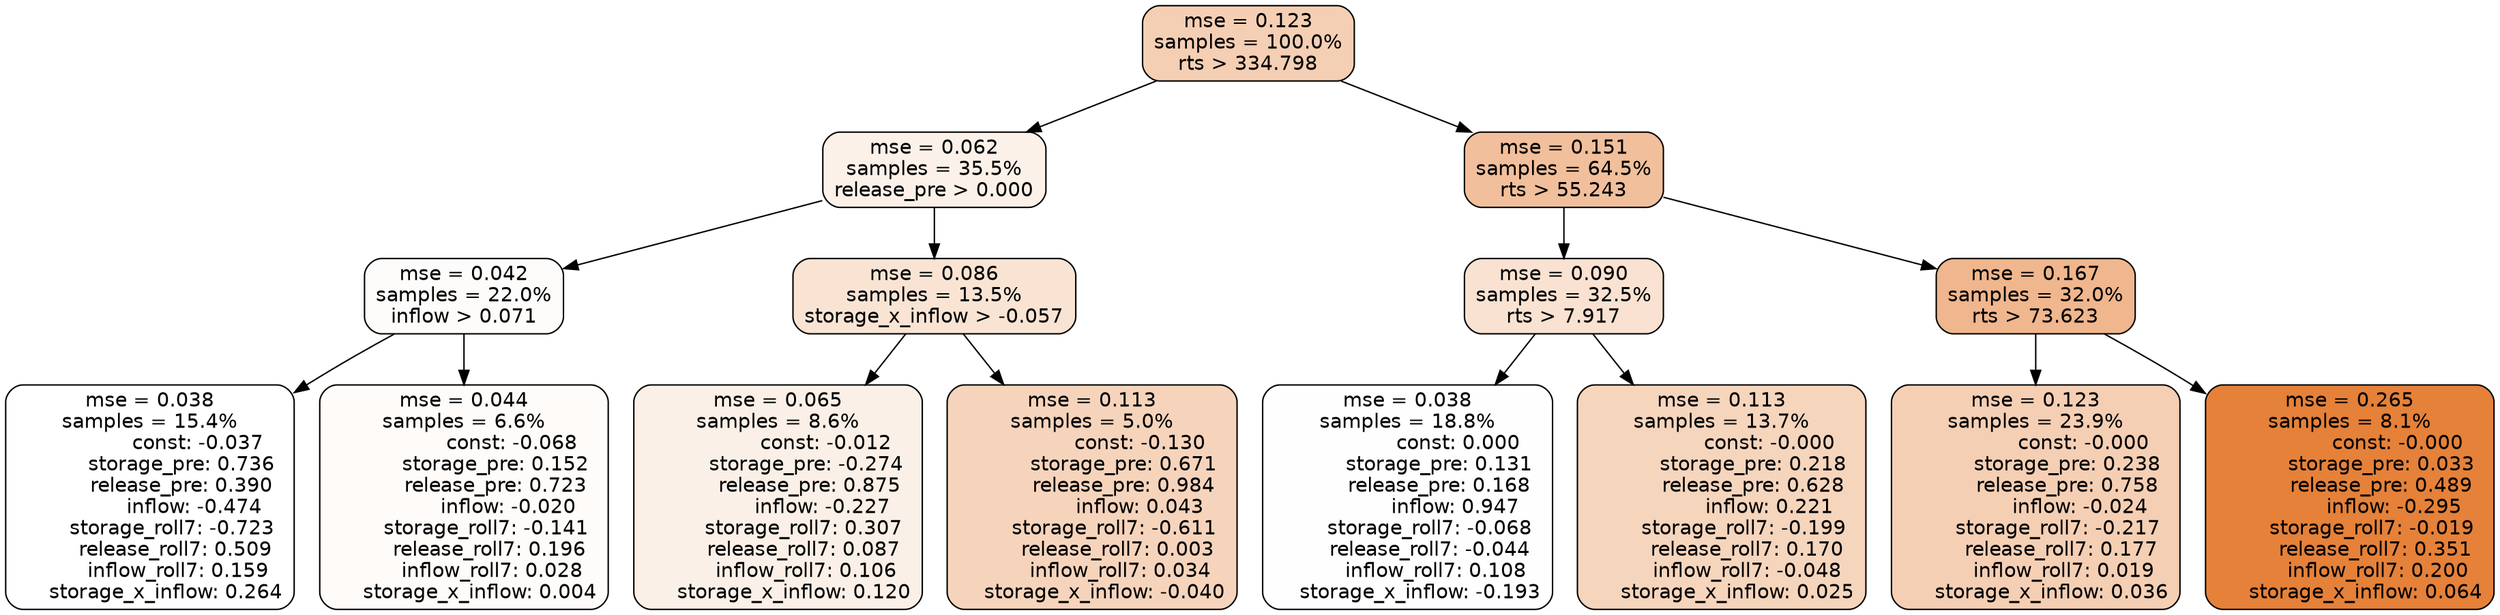 digraph tree {
node [shape=rectangle, style="filled, rounded", color="black", fontname=helvetica] ;
edge [fontname=helvetica] ;
	"0" [label="mse = 0.123
samples = 100.0%
rts > 334.798", fillcolor="#f5cfb4"]
	"8" [label="mse = 0.062
samples = 35.5%
release_pre > 0.000", fillcolor="#fcf1e9"]
	"1" [label="mse = 0.151
samples = 64.5%
rts > 55.243", fillcolor="#f1bf9b"]
	"9" [label="mse = 0.042
samples = 22.0%
inflow > 0.071", fillcolor="#fefcfb"]
	"12" [label="mse = 0.086
samples = 13.5%
storage_x_inflow > -0.057", fillcolor="#f9e4d4"]
	"2" [label="mse = 0.090
samples = 32.5%
rts > 7.917", fillcolor="#f9e2d1"]
	"5" [label="mse = 0.167
samples = 32.0%
rts > 73.623", fillcolor="#f0b68d"]
	"10" [label="mse = 0.038
samples = 15.4%
               const: -0.037
          storage_pre: 0.736
          release_pre: 0.390
              inflow: -0.474
       storage_roll7: -0.723
        release_roll7: 0.509
         inflow_roll7: 0.159
     storage_x_inflow: 0.264", fillcolor="#ffffff"]
	"11" [label="mse = 0.044
samples = 6.6%
               const: -0.068
          storage_pre: 0.152
          release_pre: 0.723
              inflow: -0.020
       storage_roll7: -0.141
        release_roll7: 0.196
         inflow_roll7: 0.028
     storage_x_inflow: 0.004", fillcolor="#fefbf9"]
	"13" [label="mse = 0.065
samples = 8.6%
               const: -0.012
         storage_pre: -0.274
          release_pre: 0.875
              inflow: -0.227
        storage_roll7: 0.307
        release_roll7: 0.087
         inflow_roll7: 0.106
     storage_x_inflow: 0.120", fillcolor="#fbf0e7"]
	"14" [label="mse = 0.113
samples = 5.0%
               const: -0.130
          storage_pre: 0.671
          release_pre: 0.984
               inflow: 0.043
       storage_roll7: -0.611
        release_roll7: 0.003
         inflow_roll7: 0.034
    storage_x_inflow: -0.040", fillcolor="#f6d4bc"]
	"3" [label="mse = 0.038
samples = 18.8%
                const: 0.000
          storage_pre: 0.131
          release_pre: 0.168
               inflow: 0.947
       storage_roll7: -0.068
       release_roll7: -0.044
         inflow_roll7: 0.108
    storage_x_inflow: -0.193", fillcolor="#fefefe"]
	"4" [label="mse = 0.113
samples = 13.7%
               const: -0.000
          storage_pre: 0.218
          release_pre: 0.628
               inflow: 0.221
       storage_roll7: -0.199
        release_roll7: 0.170
        inflow_roll7: -0.048
     storage_x_inflow: 0.025", fillcolor="#f6d5bd"]
	"7" [label="mse = 0.123
samples = 23.9%
               const: -0.000
          storage_pre: 0.238
          release_pre: 0.758
              inflow: -0.024
       storage_roll7: -0.217
        release_roll7: 0.177
         inflow_roll7: 0.019
     storage_x_inflow: 0.036", fillcolor="#f5cfb4"]
	"6" [label="mse = 0.265
samples = 8.1%
               const: -0.000
          storage_pre: 0.033
          release_pre: 0.489
              inflow: -0.295
       storage_roll7: -0.019
        release_roll7: 0.351
         inflow_roll7: 0.200
     storage_x_inflow: 0.064", fillcolor="#e58139"]

	"0" -> "1"
	"0" -> "8"
	"8" -> "9"
	"8" -> "12"
	"1" -> "2"
	"1" -> "5"
	"9" -> "10"
	"9" -> "11"
	"12" -> "13"
	"12" -> "14"
	"2" -> "3"
	"2" -> "4"
	"5" -> "6"
	"5" -> "7"
}